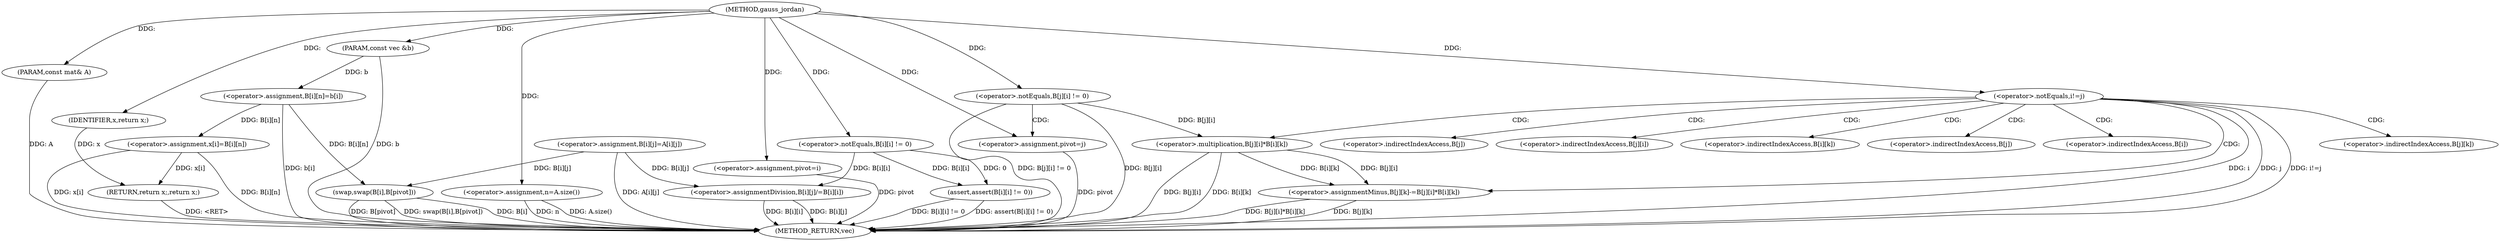 digraph "gauss_jordan" {  
"1006484" [label = "(METHOD,gauss_jordan)" ]
"1006591" [label = "(METHOD_RETURN,vec)" ]
"1006485" [label = "(PARAM,const mat& A)" ]
"1006486" [label = "(PARAM,const vec &b)" ]
"1006489" [label = "(<operator>.assignment,n=A.size())" ]
"1006493" [label = "(<operator>.assignment,B[i][j]=A[i][j])" ]
"1006504" [label = "(<operator>.assignment,B[i][n]=b[i])" ]
"1006580" [label = "(<operator>.assignment,x[i]=B[i][n])" ]
"1006589" [label = "(RETURN,return x;,return x;)" ]
"1006515" [label = "(<operator>.assignment,pivot=i)" ]
"1006530" [label = "(swap,swap(B[i],B[pivot]))" ]
"1006537" [label = "(assert,assert(B[i][i] != 0))" ]
"1006545" [label = "(<operator>.assignmentDivision,B[i][j]/=B[i][i])" ]
"1006590" [label = "(IDENTIFIER,x,return x;)" ]
"1006520" [label = "(<operator>.notEquals,B[j][i] != 0)" ]
"1006527" [label = "(<operator>.assignment,pivot=j)" ]
"1006538" [label = "(<operator>.notEquals,B[i][i] != 0)" ]
"1006558" [label = "(<operator>.notEquals,i!=j)" ]
"1006562" [label = "(<operator>.assignmentMinus,B[j][k]-=B[j][i]*B[i][k])" ]
"1006568" [label = "(<operator>.multiplication,B[j][i]*B[i][k])" ]
"1006563" [label = "(<operator>.indirectIndexAccess,B[j][k])" ]
"1006564" [label = "(<operator>.indirectIndexAccess,B[j])" ]
"1006569" [label = "(<operator>.indirectIndexAccess,B[j][i])" ]
"1006574" [label = "(<operator>.indirectIndexAccess,B[i][k])" ]
"1006570" [label = "(<operator>.indirectIndexAccess,B[j])" ]
"1006575" [label = "(<operator>.indirectIndexAccess,B[i])" ]
  "1006485" -> "1006591"  [ label = "DDG: A"] 
  "1006486" -> "1006591"  [ label = "DDG: b"] 
  "1006489" -> "1006591"  [ label = "DDG: n"] 
  "1006489" -> "1006591"  [ label = "DDG: A.size()"] 
  "1006493" -> "1006591"  [ label = "DDG: A[i][j]"] 
  "1006504" -> "1006591"  [ label = "DDG: b[i]"] 
  "1006515" -> "1006591"  [ label = "DDG: pivot"] 
  "1006520" -> "1006591"  [ label = "DDG: B[j][i]"] 
  "1006520" -> "1006591"  [ label = "DDG: B[j][i] != 0"] 
  "1006527" -> "1006591"  [ label = "DDG: pivot"] 
  "1006530" -> "1006591"  [ label = "DDG: B[i]"] 
  "1006530" -> "1006591"  [ label = "DDG: B[pivot]"] 
  "1006530" -> "1006591"  [ label = "DDG: swap(B[i],B[pivot])"] 
  "1006537" -> "1006591"  [ label = "DDG: B[i][i] != 0"] 
  "1006537" -> "1006591"  [ label = "DDG: assert(B[i][i] != 0)"] 
  "1006545" -> "1006591"  [ label = "DDG: B[i][j]"] 
  "1006545" -> "1006591"  [ label = "DDG: B[i][i]"] 
  "1006558" -> "1006591"  [ label = "DDG: i"] 
  "1006558" -> "1006591"  [ label = "DDG: j"] 
  "1006558" -> "1006591"  [ label = "DDG: i!=j"] 
  "1006562" -> "1006591"  [ label = "DDG: B[j][k]"] 
  "1006568" -> "1006591"  [ label = "DDG: B[j][i]"] 
  "1006568" -> "1006591"  [ label = "DDG: B[i][k]"] 
  "1006562" -> "1006591"  [ label = "DDG: B[j][i]*B[i][k]"] 
  "1006580" -> "1006591"  [ label = "DDG: x[i]"] 
  "1006580" -> "1006591"  [ label = "DDG: B[i][n]"] 
  "1006589" -> "1006591"  [ label = "DDG: <RET>"] 
  "1006484" -> "1006485"  [ label = "DDG: "] 
  "1006484" -> "1006486"  [ label = "DDG: "] 
  "1006484" -> "1006489"  [ label = "DDG: "] 
  "1006486" -> "1006504"  [ label = "DDG: b"] 
  "1006504" -> "1006580"  [ label = "DDG: B[i][n]"] 
  "1006590" -> "1006589"  [ label = "DDG: x"] 
  "1006580" -> "1006589"  [ label = "DDG: x[i]"] 
  "1006484" -> "1006515"  [ label = "DDG: "] 
  "1006538" -> "1006545"  [ label = "DDG: B[i][i]"] 
  "1006484" -> "1006590"  [ label = "DDG: "] 
  "1006493" -> "1006530"  [ label = "DDG: B[i][j]"] 
  "1006504" -> "1006530"  [ label = "DDG: B[i][n]"] 
  "1006538" -> "1006537"  [ label = "DDG: B[i][i]"] 
  "1006538" -> "1006537"  [ label = "DDG: 0"] 
  "1006493" -> "1006545"  [ label = "DDG: B[i][j]"] 
  "1006484" -> "1006527"  [ label = "DDG: "] 
  "1006484" -> "1006538"  [ label = "DDG: "] 
  "1006484" -> "1006520"  [ label = "DDG: "] 
  "1006484" -> "1006558"  [ label = "DDG: "] 
  "1006568" -> "1006562"  [ label = "DDG: B[i][k]"] 
  "1006568" -> "1006562"  [ label = "DDG: B[j][i]"] 
  "1006520" -> "1006568"  [ label = "DDG: B[j][i]"] 
  "1006520" -> "1006527"  [ label = "CDG: "] 
  "1006558" -> "1006574"  [ label = "CDG: "] 
  "1006558" -> "1006568"  [ label = "CDG: "] 
  "1006558" -> "1006563"  [ label = "CDG: "] 
  "1006558" -> "1006570"  [ label = "CDG: "] 
  "1006558" -> "1006569"  [ label = "CDG: "] 
  "1006558" -> "1006564"  [ label = "CDG: "] 
  "1006558" -> "1006562"  [ label = "CDG: "] 
  "1006558" -> "1006575"  [ label = "CDG: "] 
}
